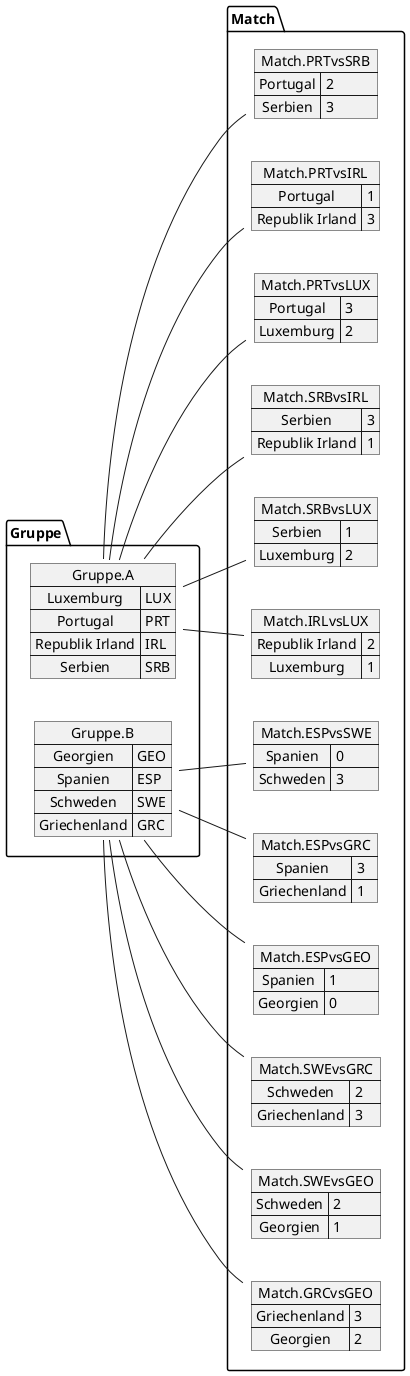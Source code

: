 @startuml TestGPTournament2.png
left to right direction

map Gruppe.A {
Luxemburg=>LUX
Portugal=>PRT
Republik Irland=>IRL
Serbien=>SRB
}

map Gruppe.B {
Georgien=>GEO
Spanien=>ESP
Schweden=>SWE
Griechenland=>GRC
}
map Match.PRTvsSRB {
Portugal => 2
Serbien => 3
}

map Match.PRTvsIRL {
Portugal => 1
Republik Irland => 3
}

map Match.PRTvsLUX {
Portugal => 3
Luxemburg => 2
}

map Match.SRBvsIRL {
Serbien => 3
Republik Irland => 1
}

map Match.SRBvsLUX {
Serbien => 1
Luxemburg => 2
}

map Match.IRLvsLUX {
Republik Irland => 2
Luxemburg => 1
}
map Match.ESPvsSWE {
Spanien => 0
Schweden => 3
}

map Match.ESPvsGRC {
Spanien => 3
Griechenland => 1
}

map Match.ESPvsGEO {
Spanien => 1
Georgien => 0
}

map Match.SWEvsGRC {
Schweden => 2
Griechenland => 3
}

map Match.SWEvsGEO {
Schweden => 2
Georgien => 1
}

map Match.GRCvsGEO {
Griechenland => 3
Georgien => 2
}
Gruppe.A -- Match.PRTvsSRB
Gruppe.A -- Match.PRTvsIRL
Gruppe.A -- Match.PRTvsLUX
Gruppe.A -- Match.SRBvsIRL
Gruppe.A -- Match.SRBvsLUX
Gruppe.A -- Match.IRLvsLUX
Gruppe.B -- Match.ESPvsSWE
Gruppe.B -- Match.ESPvsGRC
Gruppe.B -- Match.ESPvsGEO
Gruppe.B -- Match.SWEvsGRC
Gruppe.B -- Match.SWEvsGEO
Gruppe.B -- Match.GRCvsGEO

@enduml
